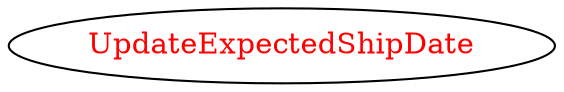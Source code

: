 digraph dependencyGraph {
 concentrate=true;
 ranksep="2.0";
 rankdir="LR"; 
 splines="ortho";
"UpdateExpectedShipDate" [fontcolor="red"];
}